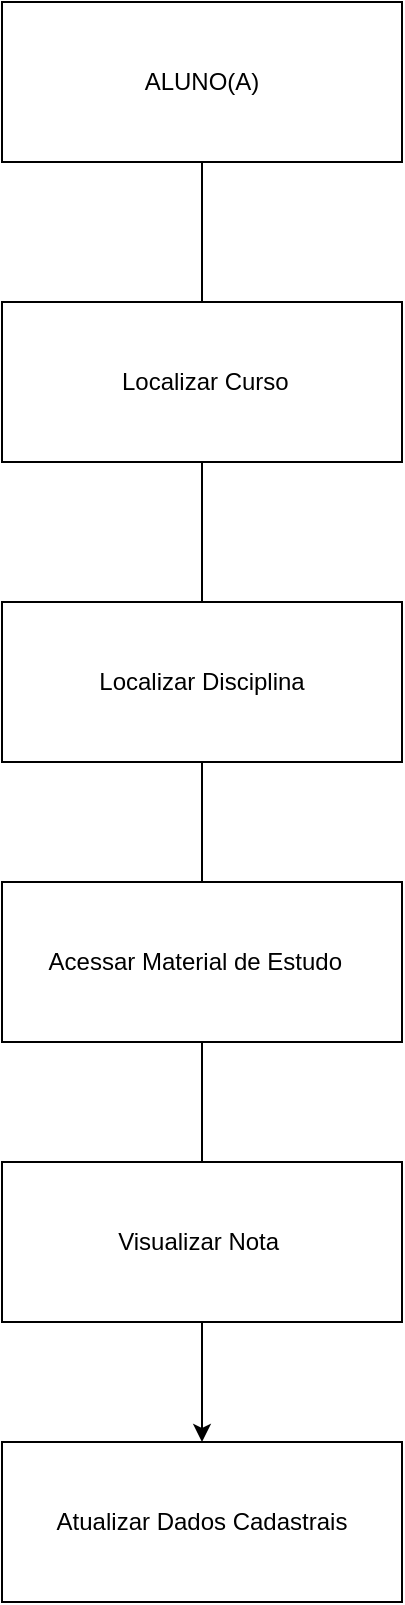 <mxfile version="24.2.8" type="github">
  <diagram name="Página-1" id="Ko9ylqlvEA_0ddAmZ_K2">
    <mxGraphModel dx="793" dy="432" grid="1" gridSize="10" guides="1" tooltips="1" connect="1" arrows="1" fold="1" page="1" pageScale="1" pageWidth="827" pageHeight="1169" math="0" shadow="0">
      <root>
        <mxCell id="0" />
        <mxCell id="1" parent="0" />
        <mxCell id="UyDBP-G-TsvypwnIzBjD-3" value="" style="edgeStyle=orthogonalEdgeStyle;rounded=0;orthogonalLoop=1;jettySize=auto;html=1;" edge="1" parent="1" source="UyDBP-G-TsvypwnIzBjD-1" target="UyDBP-G-TsvypwnIzBjD-9">
          <mxGeometry relative="1" as="geometry">
            <mxPoint x="414" y="520" as="targetPoint" />
          </mxGeometry>
        </mxCell>
        <mxCell id="UyDBP-G-TsvypwnIzBjD-1" value="ALUNO(A)" style="rounded=0;whiteSpace=wrap;html=1;fontColor=#000000;labelBackgroundColor=none;labelBorderColor=none;" vertex="1" parent="1">
          <mxGeometry x="314" y="80" width="200" height="80" as="geometry" />
        </mxCell>
        <mxCell id="UyDBP-G-TsvypwnIzBjD-4" value="&amp;nbsp;Localizar Curso" style="rounded=0;whiteSpace=wrap;html=1;fontColor=#000000;labelBackgroundColor=none;labelBorderColor=none;" vertex="1" parent="1">
          <mxGeometry x="314" y="230" width="200" height="80" as="geometry" />
        </mxCell>
        <mxCell id="UyDBP-G-TsvypwnIzBjD-5" value="Localizar Disciplina" style="rounded=0;whiteSpace=wrap;html=1;fontColor=#000000;labelBackgroundColor=none;labelBorderColor=none;" vertex="1" parent="1">
          <mxGeometry x="314" y="380" width="200" height="80" as="geometry" />
        </mxCell>
        <mxCell id="UyDBP-G-TsvypwnIzBjD-7" value="Acessar Material de Estudo&amp;nbsp;&amp;nbsp;" style="rounded=0;whiteSpace=wrap;html=1;fontColor=#000000;labelBackgroundColor=none;labelBorderColor=none;" vertex="1" parent="1">
          <mxGeometry x="314" y="520" width="200" height="80" as="geometry" />
        </mxCell>
        <mxCell id="UyDBP-G-TsvypwnIzBjD-8" value="Visualizar Nota&amp;nbsp;" style="rounded=0;whiteSpace=wrap;html=1;fontColor=#000000;labelBackgroundColor=none;labelBorderColor=none;" vertex="1" parent="1">
          <mxGeometry x="314" y="660" width="200" height="80" as="geometry" />
        </mxCell>
        <mxCell id="UyDBP-G-TsvypwnIzBjD-9" value="Atualizar Dados Cadastrais" style="rounded=0;whiteSpace=wrap;html=1;fontColor=#000000;labelBackgroundColor=none;labelBorderColor=none;" vertex="1" parent="1">
          <mxGeometry x="314" y="800" width="200" height="80" as="geometry" />
        </mxCell>
      </root>
    </mxGraphModel>
  </diagram>
</mxfile>
